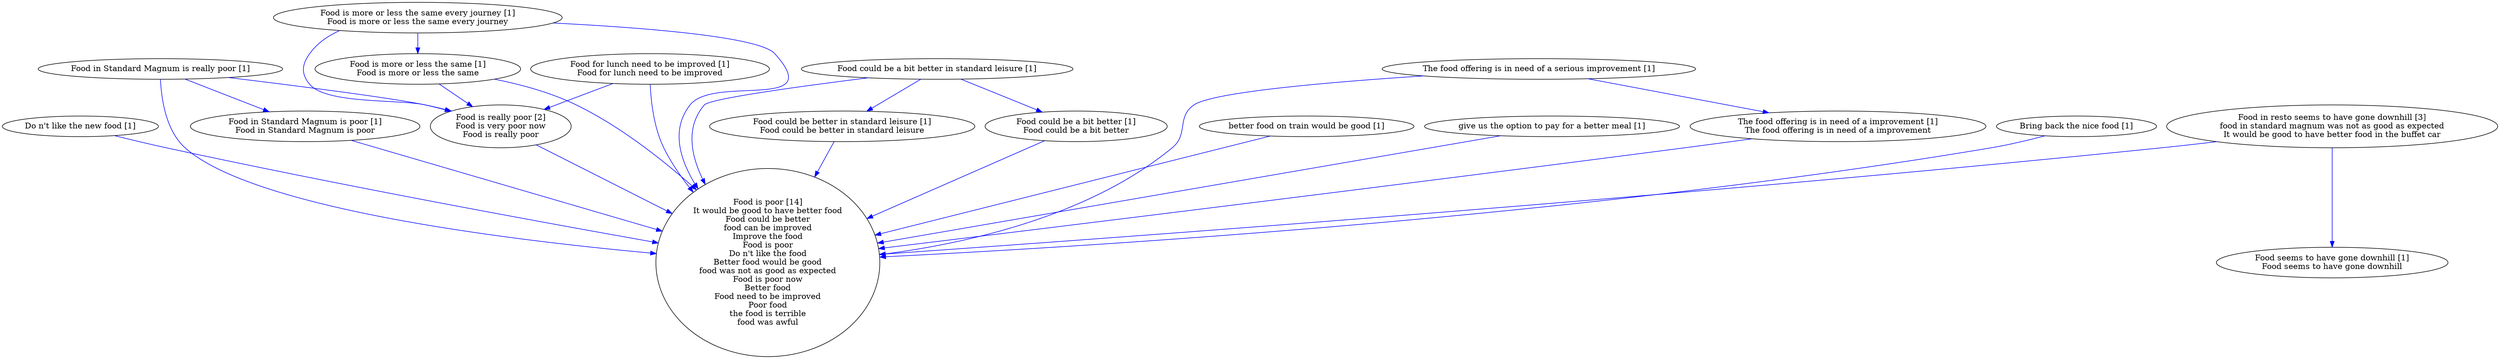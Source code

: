 digraph collapsedGraph {
"Food is poor [14]\nIt would be good to have better food\nFood could be better\nfood can be improved\nImprove the food\nFood is poor\nDo n't like the food\nBetter food would be good\nfood was not as good as expected\nFood is poor now\nBetter food\nFood need to be improved\nPoor food\nthe food is terrible\nfood was awful""Food is really poor [2]\nFood is very poor now\nFood is really poor""Food in resto seems to have gone downhill [3]\nfood in standard magnum was not as good as expected\nIt would be good to have better food in the buffet car""Bring back the nice food [1]""Do n't like the new food [1]""Food could be a bit better in standard leisure [1]""Food could be better in standard leisure [1]\nFood could be better in standard leisure""Food could be a bit better [1]\nFood could be a bit better""Food for lunch need to be improved [1]\nFood for lunch need to be improved""Food in Standard Magnum is really poor [1]""Food in Standard Magnum is poor [1]\nFood in Standard Magnum is poor""Food seems to have gone downhill [1]\nFood seems to have gone downhill""Food is more or less the same every journey [1]\nFood is more or less the same every journey""Food is more or less the same [1]\nFood is more or less the same""The food offering is in need of a serious improvement [1]""The food offering is in need of a improvement [1]\nThe food offering is in need of a improvement""better food on train would be good [1]""give us the option to pay for a better meal [1]""give us the option to pay for a better meal [1]" -> "Food is poor [14]\nIt would be good to have better food\nFood could be better\nfood can be improved\nImprove the food\nFood is poor\nDo n't like the food\nBetter food would be good\nfood was not as good as expected\nFood is poor now\nBetter food\nFood need to be improved\nPoor food\nthe food is terrible\nfood was awful" [color=blue]
"Food could be a bit better in standard leisure [1]" -> "Food is poor [14]\nIt would be good to have better food\nFood could be better\nfood can be improved\nImprove the food\nFood is poor\nDo n't like the food\nBetter food would be good\nfood was not as good as expected\nFood is poor now\nBetter food\nFood need to be improved\nPoor food\nthe food is terrible\nfood was awful" [color=blue]
"Food in resto seems to have gone downhill [3]\nfood in standard magnum was not as good as expected\nIt would be good to have better food in the buffet car" -> "Food seems to have gone downhill [1]\nFood seems to have gone downhill" [color=blue]
"The food offering is in need of a improvement [1]\nThe food offering is in need of a improvement" -> "Food is poor [14]\nIt would be good to have better food\nFood could be better\nfood can be improved\nImprove the food\nFood is poor\nDo n't like the food\nBetter food would be good\nfood was not as good as expected\nFood is poor now\nBetter food\nFood need to be improved\nPoor food\nthe food is terrible\nfood was awful" [color=blue]
"The food offering is in need of a serious improvement [1]" -> "Food is poor [14]\nIt would be good to have better food\nFood could be better\nfood can be improved\nImprove the food\nFood is poor\nDo n't like the food\nBetter food would be good\nfood was not as good as expected\nFood is poor now\nBetter food\nFood need to be improved\nPoor food\nthe food is terrible\nfood was awful" [color=blue]
"Food in resto seems to have gone downhill [3]\nfood in standard magnum was not as good as expected\nIt would be good to have better food in the buffet car" -> "Food is poor [14]\nIt would be good to have better food\nFood could be better\nfood can be improved\nImprove the food\nFood is poor\nDo n't like the food\nBetter food would be good\nfood was not as good as expected\nFood is poor now\nBetter food\nFood need to be improved\nPoor food\nthe food is terrible\nfood was awful" [color=blue]
"Food is really poor [2]\nFood is very poor now\nFood is really poor" -> "Food is poor [14]\nIt would be good to have better food\nFood could be better\nfood can be improved\nImprove the food\nFood is poor\nDo n't like the food\nBetter food would be good\nfood was not as good as expected\nFood is poor now\nBetter food\nFood need to be improved\nPoor food\nthe food is terrible\nfood was awful" [color=blue]
"Bring back the nice food [1]" -> "Food is poor [14]\nIt would be good to have better food\nFood could be better\nfood can be improved\nImprove the food\nFood is poor\nDo n't like the food\nBetter food would be good\nfood was not as good as expected\nFood is poor now\nBetter food\nFood need to be improved\nPoor food\nthe food is terrible\nfood was awful" [color=blue]
"Food is more or less the same every journey [1]\nFood is more or less the same every journey" -> "Food is really poor [2]\nFood is very poor now\nFood is really poor" [color=blue]
"Food is more or less the same every journey [1]\nFood is more or less the same every journey" -> "Food is poor [14]\nIt would be good to have better food\nFood could be better\nfood can be improved\nImprove the food\nFood is poor\nDo n't like the food\nBetter food would be good\nfood was not as good as expected\nFood is poor now\nBetter food\nFood need to be improved\nPoor food\nthe food is terrible\nfood was awful" [color=blue]
"Food is more or less the same [1]\nFood is more or less the same" -> "Food is poor [14]\nIt would be good to have better food\nFood could be better\nfood can be improved\nImprove the food\nFood is poor\nDo n't like the food\nBetter food would be good\nfood was not as good as expected\nFood is poor now\nBetter food\nFood need to be improved\nPoor food\nthe food is terrible\nfood was awful" [color=blue]
"Food is more or less the same [1]\nFood is more or less the same" -> "Food is really poor [2]\nFood is very poor now\nFood is really poor" [color=blue]
"Food for lunch need to be improved [1]\nFood for lunch need to be improved" -> "Food is poor [14]\nIt would be good to have better food\nFood could be better\nfood can be improved\nImprove the food\nFood is poor\nDo n't like the food\nBetter food would be good\nfood was not as good as expected\nFood is poor now\nBetter food\nFood need to be improved\nPoor food\nthe food is terrible\nfood was awful" [color=blue]
"Food could be a bit better [1]\nFood could be a bit better" -> "Food is poor [14]\nIt would be good to have better food\nFood could be better\nfood can be improved\nImprove the food\nFood is poor\nDo n't like the food\nBetter food would be good\nfood was not as good as expected\nFood is poor now\nBetter food\nFood need to be improved\nPoor food\nthe food is terrible\nfood was awful" [color=blue]
"Food could be better in standard leisure [1]\nFood could be better in standard leisure" -> "Food is poor [14]\nIt would be good to have better food\nFood could be better\nfood can be improved\nImprove the food\nFood is poor\nDo n't like the food\nBetter food would be good\nfood was not as good as expected\nFood is poor now\nBetter food\nFood need to be improved\nPoor food\nthe food is terrible\nfood was awful" [color=blue]
"better food on train would be good [1]" -> "Food is poor [14]\nIt would be good to have better food\nFood could be better\nfood can be improved\nImprove the food\nFood is poor\nDo n't like the food\nBetter food would be good\nfood was not as good as expected\nFood is poor now\nBetter food\nFood need to be improved\nPoor food\nthe food is terrible\nfood was awful" [color=blue]
"Food in Standard Magnum is poor [1]\nFood in Standard Magnum is poor" -> "Food is poor [14]\nIt would be good to have better food\nFood could be better\nfood can be improved\nImprove the food\nFood is poor\nDo n't like the food\nBetter food would be good\nfood was not as good as expected\nFood is poor now\nBetter food\nFood need to be improved\nPoor food\nthe food is terrible\nfood was awful" [color=blue]
"Food for lunch need to be improved [1]\nFood for lunch need to be improved" -> "Food is really poor [2]\nFood is very poor now\nFood is really poor" [color=blue]
"Do n't like the new food [1]" -> "Food is poor [14]\nIt would be good to have better food\nFood could be better\nfood can be improved\nImprove the food\nFood is poor\nDo n't like the food\nBetter food would be good\nfood was not as good as expected\nFood is poor now\nBetter food\nFood need to be improved\nPoor food\nthe food is terrible\nfood was awful" [color=blue]
"Food in Standard Magnum is really poor [1]" -> "Food is poor [14]\nIt would be good to have better food\nFood could be better\nfood can be improved\nImprove the food\nFood is poor\nDo n't like the food\nBetter food would be good\nfood was not as good as expected\nFood is poor now\nBetter food\nFood need to be improved\nPoor food\nthe food is terrible\nfood was awful" [color=blue]
"Food in Standard Magnum is really poor [1]" -> "Food is really poor [2]\nFood is very poor now\nFood is really poor" [color=blue]
"Food could be a bit better in standard leisure [1]" -> "Food could be better in standard leisure [1]\nFood could be better in standard leisure" [color=blue]
"Food could be a bit better in standard leisure [1]" -> "Food could be a bit better [1]\nFood could be a bit better" [color=blue]
"Food in Standard Magnum is really poor [1]" -> "Food in Standard Magnum is poor [1]\nFood in Standard Magnum is poor" [color=blue]
"Food is more or less the same every journey [1]\nFood is more or less the same every journey" -> "Food is more or less the same [1]\nFood is more or less the same" [color=blue]
"The food offering is in need of a serious improvement [1]" -> "The food offering is in need of a improvement [1]\nThe food offering is in need of a improvement" [color=blue]
}